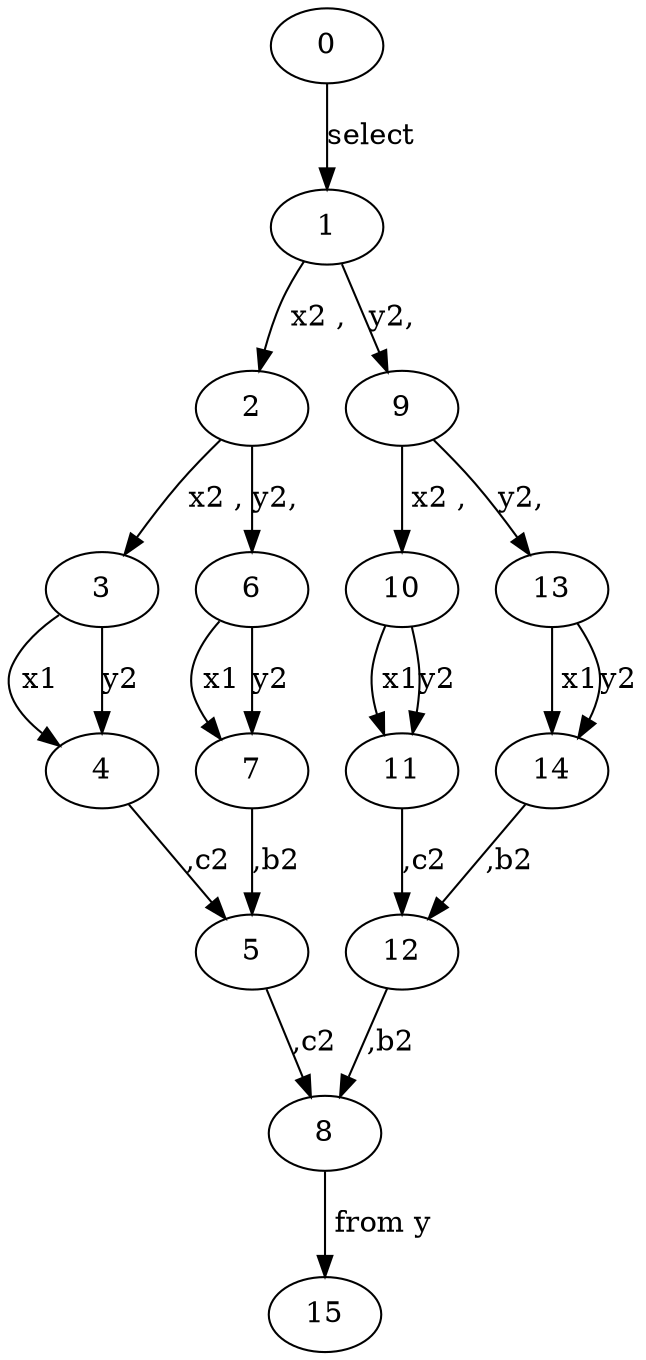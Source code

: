 digraph G {
0 ;
1 ;
2 ;
3 ;
4 ;
5 ;
6 ;
7 ;
8 ;
9 ;
10 ;
11 ;
12 ;
13 ;
14 ;
15 ;
0 -> 1 [ label="select "];
1 -> 2 [ label=" x2 ,"];
1 -> 9 [ label="y2,"];
2 -> 3 [ label=" x2 ,"];
2 -> 6 [ label="y2,"];
3 -> 4 [ label=" x1"];
3 -> 4 [ label="y2"];
4 -> 5 [ label=",c2"];
5 -> 8 [ label=",c2"];
6 -> 7 [ label=" x1"];
6 -> 7 [ label="y2"];
7 -> 5 [ label=",b2"];
8 -> 15 [ label=" from y  "];
9 -> 10 [ label=" x2 ,"];
9 -> 13 [ label="y2,"];
10 -> 11 [ label=" x1"];
10 -> 11 [ label="y2"];
11 -> 12 [ label=",c2"];
12 -> 8 [ label=",b2"];
13 -> 14 [ label=" x1"];
13 -> 14 [ label="y2"];
14 -> 12 [ label=",b2"];
}
